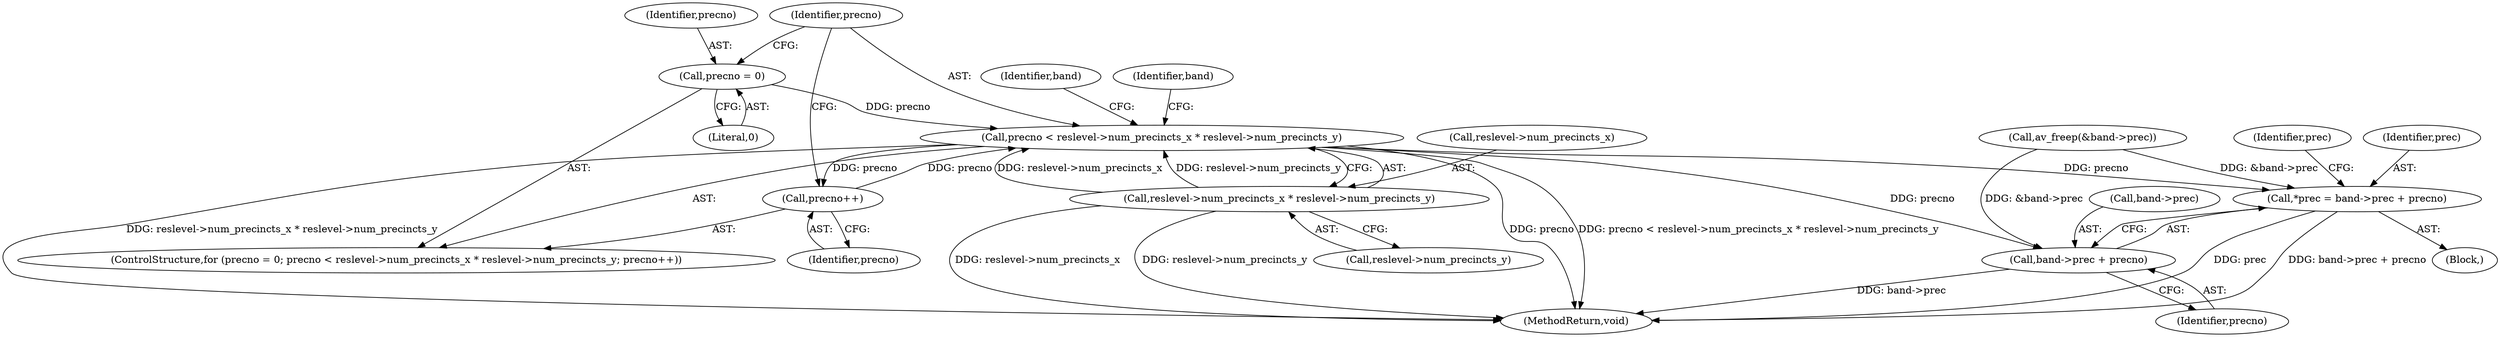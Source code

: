 digraph "0_FFmpeg_912ce9dd2080c5837285a471d750fa311e09b555@API" {
"1000155" [label="(Call,precno < reslevel->num_precincts_x * reslevel->num_precincts_y)"];
"1000152" [label="(Call,precno = 0)"];
"1000164" [label="(Call,precno++)"];
"1000155" [label="(Call,precno < reslevel->num_precincts_x * reslevel->num_precincts_y)"];
"1000157" [label="(Call,reslevel->num_precincts_x * reslevel->num_precincts_y)"];
"1000173" [label="(Call,*prec = band->prec + precno)"];
"1000175" [label="(Call,band->prec + precno)"];
"1000157" [label="(Call,reslevel->num_precincts_x * reslevel->num_precincts_y)"];
"1000151" [label="(ControlStructure,for (precno = 0; precno < reslevel->num_precincts_x * reslevel->num_precincts_y; precno++))"];
"1000155" [label="(Call,precno < reslevel->num_precincts_x * reslevel->num_precincts_y)"];
"1000174" [label="(Identifier,prec)"];
"1000158" [label="(Call,reslevel->num_precincts_x)"];
"1000183" [label="(Identifier,prec)"];
"1000169" [label="(Identifier,band)"];
"1000152" [label="(Call,precno = 0)"];
"1000176" [label="(Call,band->prec)"];
"1000225" [label="(MethodReturn,void)"];
"1000165" [label="(Identifier,precno)"];
"1000195" [label="(Call,av_freep(&band->prec))"];
"1000164" [label="(Call,precno++)"];
"1000171" [label="(Block,)"];
"1000161" [label="(Call,reslevel->num_precincts_y)"];
"1000173" [label="(Call,*prec = band->prec + precno)"];
"1000156" [label="(Identifier,precno)"];
"1000198" [label="(Identifier,band)"];
"1000179" [label="(Identifier,precno)"];
"1000153" [label="(Identifier,precno)"];
"1000175" [label="(Call,band->prec + precno)"];
"1000154" [label="(Literal,0)"];
"1000155" -> "1000151"  [label="AST: "];
"1000155" -> "1000157"  [label="CFG: "];
"1000156" -> "1000155"  [label="AST: "];
"1000157" -> "1000155"  [label="AST: "];
"1000169" -> "1000155"  [label="CFG: "];
"1000198" -> "1000155"  [label="CFG: "];
"1000155" -> "1000225"  [label="DDG: precno"];
"1000155" -> "1000225"  [label="DDG: reslevel->num_precincts_x * reslevel->num_precincts_y"];
"1000155" -> "1000225"  [label="DDG: precno < reslevel->num_precincts_x * reslevel->num_precincts_y"];
"1000152" -> "1000155"  [label="DDG: precno"];
"1000164" -> "1000155"  [label="DDG: precno"];
"1000157" -> "1000155"  [label="DDG: reslevel->num_precincts_x"];
"1000157" -> "1000155"  [label="DDG: reslevel->num_precincts_y"];
"1000155" -> "1000164"  [label="DDG: precno"];
"1000155" -> "1000173"  [label="DDG: precno"];
"1000155" -> "1000175"  [label="DDG: precno"];
"1000152" -> "1000151"  [label="AST: "];
"1000152" -> "1000154"  [label="CFG: "];
"1000153" -> "1000152"  [label="AST: "];
"1000154" -> "1000152"  [label="AST: "];
"1000156" -> "1000152"  [label="CFG: "];
"1000164" -> "1000151"  [label="AST: "];
"1000164" -> "1000165"  [label="CFG: "];
"1000165" -> "1000164"  [label="AST: "];
"1000156" -> "1000164"  [label="CFG: "];
"1000157" -> "1000161"  [label="CFG: "];
"1000158" -> "1000157"  [label="AST: "];
"1000161" -> "1000157"  [label="AST: "];
"1000157" -> "1000225"  [label="DDG: reslevel->num_precincts_x"];
"1000157" -> "1000225"  [label="DDG: reslevel->num_precincts_y"];
"1000173" -> "1000171"  [label="AST: "];
"1000173" -> "1000175"  [label="CFG: "];
"1000174" -> "1000173"  [label="AST: "];
"1000175" -> "1000173"  [label="AST: "];
"1000183" -> "1000173"  [label="CFG: "];
"1000173" -> "1000225"  [label="DDG: prec"];
"1000173" -> "1000225"  [label="DDG: band->prec + precno"];
"1000195" -> "1000173"  [label="DDG: &band->prec"];
"1000175" -> "1000179"  [label="CFG: "];
"1000176" -> "1000175"  [label="AST: "];
"1000179" -> "1000175"  [label="AST: "];
"1000175" -> "1000225"  [label="DDG: band->prec"];
"1000195" -> "1000175"  [label="DDG: &band->prec"];
}
